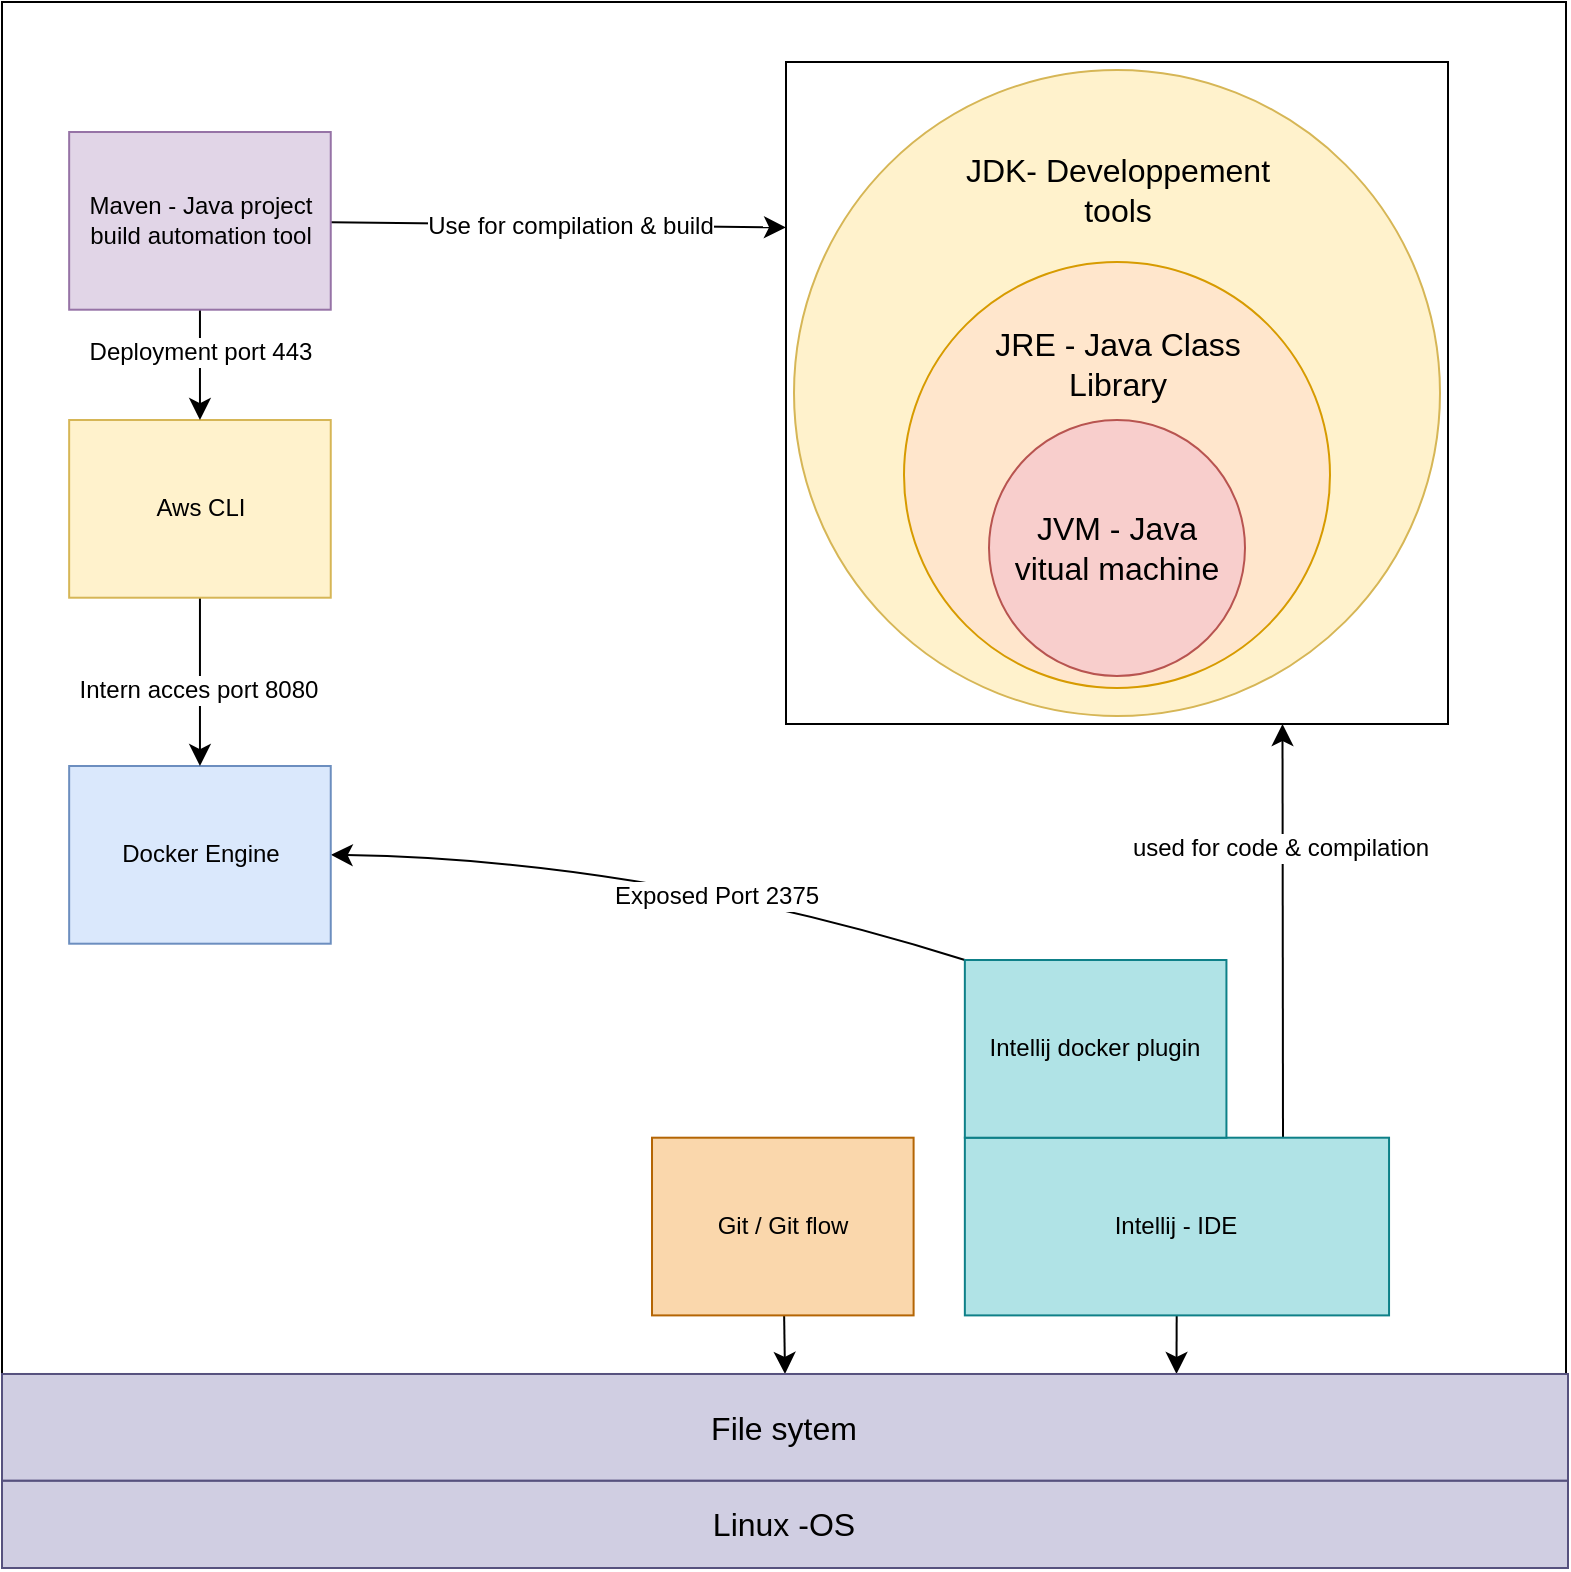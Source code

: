<mxfile version="24.2.0" type="device">
  <diagram name="Page-1" id="JgHoNLqCAdngFuja939s">
    <mxGraphModel dx="1993" dy="1284" grid="0" gridSize="10" guides="1" tooltips="1" connect="1" arrows="1" fold="1" page="0" pageScale="1" pageWidth="1169" pageHeight="827" math="0" shadow="0">
      <root>
        <mxCell id="0" />
        <mxCell id="1" parent="0" />
        <mxCell id="ue5-9cwrh0cjAcBvodIm-1" value="" style="whiteSpace=wrap;html=1;aspect=fixed;" vertex="1" parent="1">
          <mxGeometry x="-224" y="-104" width="782" height="782" as="geometry" />
        </mxCell>
        <mxCell id="ue5-9cwrh0cjAcBvodIm-9" style="edgeStyle=none;curved=1;rounded=0;orthogonalLoop=1;jettySize=auto;html=1;entryX=0.75;entryY=0;entryDx=0;entryDy=0;fontSize=12;startSize=8;endSize=8;" edge="1" parent="1" source="ue5-9cwrh0cjAcBvodIm-3" target="ue5-9cwrh0cjAcBvodIm-6">
          <mxGeometry relative="1" as="geometry" />
        </mxCell>
        <mxCell id="ue5-9cwrh0cjAcBvodIm-35" style="edgeStyle=none;curved=1;rounded=0;orthogonalLoop=1;jettySize=auto;html=1;exitX=0.75;exitY=0;exitDx=0;exitDy=0;entryX=0.75;entryY=1;entryDx=0;entryDy=0;fontSize=12;startSize=8;endSize=8;" edge="1" parent="1" source="ue5-9cwrh0cjAcBvodIm-3" target="ue5-9cwrh0cjAcBvodIm-17">
          <mxGeometry relative="1" as="geometry" />
        </mxCell>
        <mxCell id="ue5-9cwrh0cjAcBvodIm-40" value="used for code &amp;amp; compilation" style="edgeLabel;html=1;align=center;verticalAlign=middle;resizable=0;points=[];fontSize=12;" vertex="1" connectable="0" parent="ue5-9cwrh0cjAcBvodIm-35">
          <mxGeometry x="0.408" y="2" relative="1" as="geometry">
            <mxPoint as="offset" />
          </mxGeometry>
        </mxCell>
        <mxCell id="ue5-9cwrh0cjAcBvodIm-3" value="Intellij - IDE" style="rounded=0;whiteSpace=wrap;html=1;fillColor=#b0e3e6;strokeColor=#0e8088;" vertex="1" parent="1">
          <mxGeometry x="257.426" y="463.852" width="212.099" height="88.849" as="geometry" />
        </mxCell>
        <mxCell id="ue5-9cwrh0cjAcBvodIm-30" style="edgeStyle=none;curved=1;rounded=0;orthogonalLoop=1;jettySize=auto;html=1;exitX=0;exitY=0;exitDx=0;exitDy=0;entryX=1;entryY=0.5;entryDx=0;entryDy=0;fontSize=12;startSize=8;endSize=8;" edge="1" parent="1" source="ue5-9cwrh0cjAcBvodIm-10" target="ue5-9cwrh0cjAcBvodIm-11">
          <mxGeometry relative="1" as="geometry">
            <Array as="points">
              <mxPoint x="98" y="325" />
            </Array>
          </mxGeometry>
        </mxCell>
        <mxCell id="ue5-9cwrh0cjAcBvodIm-31" value="Exposed Port&amp;nbsp;2375" style="edgeLabel;html=1;align=center;verticalAlign=middle;resizable=0;points=[];fontSize=12;" vertex="1" connectable="0" parent="ue5-9cwrh0cjAcBvodIm-30">
          <mxGeometry x="-0.208" y="6" relative="1" as="geometry">
            <mxPoint as="offset" />
          </mxGeometry>
        </mxCell>
        <mxCell id="ue5-9cwrh0cjAcBvodIm-10" value="Intellij docker plugin" style="rounded=0;whiteSpace=wrap;html=1;fillColor=#b0e3e6;strokeColor=#0e8088;" vertex="1" parent="1">
          <mxGeometry x="257.426" y="375.003" width="130.795" height="88.849" as="geometry" />
        </mxCell>
        <mxCell id="ue5-9cwrh0cjAcBvodIm-11" value="Docker Engine" style="rounded=0;whiteSpace=wrap;html=1;fillColor=#dae8fc;strokeColor=#6c8ebf;" vertex="1" parent="1">
          <mxGeometry x="-190.418" y="278.002" width="130.795" height="88.849" as="geometry" />
        </mxCell>
        <mxCell id="ue5-9cwrh0cjAcBvodIm-38" style="edgeStyle=none;curved=1;rounded=0;orthogonalLoop=1;jettySize=auto;html=1;entryX=0.5;entryY=0;entryDx=0;entryDy=0;fontSize=12;startSize=8;endSize=8;" edge="1" parent="1" source="ue5-9cwrh0cjAcBvodIm-12" target="ue5-9cwrh0cjAcBvodIm-11">
          <mxGeometry relative="1" as="geometry" />
        </mxCell>
        <mxCell id="ue5-9cwrh0cjAcBvodIm-44" value="Intern acces port 8080" style="edgeLabel;html=1;align=center;verticalAlign=middle;resizable=0;points=[];fontSize=12;" vertex="1" connectable="0" parent="ue5-9cwrh0cjAcBvodIm-38">
          <mxGeometry x="0.099" y="-1" relative="1" as="geometry">
            <mxPoint as="offset" />
          </mxGeometry>
        </mxCell>
        <mxCell id="ue5-9cwrh0cjAcBvodIm-12" value="Aws CLI" style="rounded=0;whiteSpace=wrap;html=1;fillColor=#fff2cc;strokeColor=#d6b656;" vertex="1" parent="1">
          <mxGeometry x="-190.418" y="105.003" width="130.795" height="88.849" as="geometry" />
        </mxCell>
        <mxCell id="ue5-9cwrh0cjAcBvodIm-36" style="edgeStyle=none;curved=1;rounded=0;orthogonalLoop=1;jettySize=auto;html=1;entryX=0;entryY=0.25;entryDx=0;entryDy=0;fontSize=12;startSize=8;endSize=8;" edge="1" parent="1" source="ue5-9cwrh0cjAcBvodIm-13" target="ue5-9cwrh0cjAcBvodIm-17">
          <mxGeometry relative="1" as="geometry" />
        </mxCell>
        <mxCell id="ue5-9cwrh0cjAcBvodIm-39" value="Use for compilation &amp;amp; build" style="edgeLabel;html=1;align=center;verticalAlign=middle;resizable=0;points=[];fontSize=12;" vertex="1" connectable="0" parent="ue5-9cwrh0cjAcBvodIm-36">
          <mxGeometry x="0.049" relative="1" as="geometry">
            <mxPoint as="offset" />
          </mxGeometry>
        </mxCell>
        <mxCell id="ue5-9cwrh0cjAcBvodIm-37" style="edgeStyle=none;curved=1;rounded=0;orthogonalLoop=1;jettySize=auto;html=1;entryX=0.5;entryY=0;entryDx=0;entryDy=0;fontSize=12;startSize=8;endSize=8;" edge="1" parent="1" source="ue5-9cwrh0cjAcBvodIm-13" target="ue5-9cwrh0cjAcBvodIm-12">
          <mxGeometry relative="1" as="geometry" />
        </mxCell>
        <mxCell id="ue5-9cwrh0cjAcBvodIm-42" value="Deployment port 443" style="edgeLabel;html=1;align=center;verticalAlign=middle;resizable=0;points=[];fontSize=12;" vertex="1" connectable="0" parent="ue5-9cwrh0cjAcBvodIm-37">
          <mxGeometry x="0.097" relative="1" as="geometry">
            <mxPoint y="-10" as="offset" />
          </mxGeometry>
        </mxCell>
        <mxCell id="ue5-9cwrh0cjAcBvodIm-13" value="Maven -&amp;nbsp;Java project build automation tool" style="rounded=0;whiteSpace=wrap;html=1;fillColor=#e1d5e7;strokeColor=#9673a6;" vertex="1" parent="1">
          <mxGeometry x="-190.418" y="-38.997" width="130.795" height="88.849" as="geometry" />
        </mxCell>
        <mxCell id="ue5-9cwrh0cjAcBvodIm-16" style="edgeStyle=none;curved=1;rounded=0;orthogonalLoop=1;jettySize=auto;html=1;entryX=0.5;entryY=0;entryDx=0;entryDy=0;fontSize=12;startSize=8;endSize=8;" edge="1" parent="1" source="ue5-9cwrh0cjAcBvodIm-14" target="ue5-9cwrh0cjAcBvodIm-6">
          <mxGeometry relative="1" as="geometry" />
        </mxCell>
        <mxCell id="ue5-9cwrh0cjAcBvodIm-14" value="Git / Git flow" style="rounded=0;whiteSpace=wrap;html=1;fillColor=#fad7ac;strokeColor=#b46504;" vertex="1" parent="1">
          <mxGeometry x="101.003" y="463.852" width="130.795" height="88.849" as="geometry" />
        </mxCell>
        <mxCell id="ue5-9cwrh0cjAcBvodIm-26" value="" style="group;fillColor=#d0cee2;strokeColor=#56517e;" vertex="1" connectable="0" parent="1">
          <mxGeometry x="-224" y="630.86" width="783" height="48.143" as="geometry" />
        </mxCell>
        <mxCell id="ue5-9cwrh0cjAcBvodIm-5" value="" style="rounded=0;whiteSpace=wrap;html=1;fillColor=#d0cee2;strokeColor=#56517e;" vertex="1" parent="ue5-9cwrh0cjAcBvodIm-26">
          <mxGeometry width="783" height="48.14" as="geometry" />
        </mxCell>
        <mxCell id="ue5-9cwrh0cjAcBvodIm-2" value="Linux -OS" style="text;html=1;align=center;verticalAlign=middle;whiteSpace=wrap;rounded=0;fontSize=16;" vertex="1" parent="ue5-9cwrh0cjAcBvodIm-26">
          <mxGeometry x="293.788" y="3.719" width="194.424" height="44.424" as="geometry" />
        </mxCell>
        <mxCell id="ue5-9cwrh0cjAcBvodIm-7" style="edgeStyle=none;curved=1;rounded=0;orthogonalLoop=1;jettySize=auto;html=1;exitX=0.5;exitY=0;exitDx=0;exitDy=0;fontSize=12;startSize=8;endSize=8;" edge="1" parent="ue5-9cwrh0cjAcBvodIm-26" source="ue5-9cwrh0cjAcBvodIm-2" target="ue5-9cwrh0cjAcBvodIm-2">
          <mxGeometry relative="1" as="geometry" />
        </mxCell>
        <mxCell id="ue5-9cwrh0cjAcBvodIm-27" value="" style="group;fillColor=#d0cee2;strokeColor=#56517e;" vertex="1" connectable="0" parent="1">
          <mxGeometry x="-224" y="581.995" width="783" height="53.309" as="geometry" />
        </mxCell>
        <mxCell id="ue5-9cwrh0cjAcBvodIm-6" value="" style="rounded=0;whiteSpace=wrap;html=1;fillColor=#d0cee2;strokeColor=#56517e;" vertex="1" parent="ue5-9cwrh0cjAcBvodIm-27">
          <mxGeometry width="783" height="53.309" as="geometry" />
        </mxCell>
        <mxCell id="ue5-9cwrh0cjAcBvodIm-8" value="File sytem" style="text;html=1;align=center;verticalAlign=middle;whiteSpace=wrap;rounded=0;fontSize=16;" vertex="1" parent="ue5-9cwrh0cjAcBvodIm-27">
          <mxGeometry x="294.288" y="4.442" width="194.424" height="44.424" as="geometry" />
        </mxCell>
        <mxCell id="ue5-9cwrh0cjAcBvodIm-24" value="" style="group;fillColor=#f5f5f5;fontColor=#333333;strokeColor=#666666;" vertex="1" connectable="0" parent="1">
          <mxGeometry x="168" y="-74" width="331" height="331" as="geometry" />
        </mxCell>
        <mxCell id="ue5-9cwrh0cjAcBvodIm-17" value="" style="whiteSpace=wrap;html=1;aspect=fixed;" vertex="1" parent="ue5-9cwrh0cjAcBvodIm-24">
          <mxGeometry width="331" height="331" as="geometry" />
        </mxCell>
        <mxCell id="ue5-9cwrh0cjAcBvodIm-18" value="" style="ellipse;whiteSpace=wrap;html=1;aspect=fixed;fillColor=#fff2cc;strokeColor=#d6b656;" vertex="1" parent="ue5-9cwrh0cjAcBvodIm-24">
          <mxGeometry x="4" y="4" width="323" height="323" as="geometry" />
        </mxCell>
        <mxCell id="ue5-9cwrh0cjAcBvodIm-19" value="" style="ellipse;whiteSpace=wrap;html=1;aspect=fixed;fillColor=#ffe6cc;strokeColor=#d79b00;" vertex="1" parent="ue5-9cwrh0cjAcBvodIm-24">
          <mxGeometry x="59" y="100" width="213" height="213" as="geometry" />
        </mxCell>
        <mxCell id="ue5-9cwrh0cjAcBvodIm-20" value="" style="ellipse;whiteSpace=wrap;html=1;aspect=fixed;fillColor=#f8cecc;strokeColor=#b85450;" vertex="1" parent="ue5-9cwrh0cjAcBvodIm-24">
          <mxGeometry x="101.5" y="179" width="128" height="128" as="geometry" />
        </mxCell>
        <mxCell id="ue5-9cwrh0cjAcBvodIm-21" value="JDK- Developpement tools" style="text;html=1;align=center;verticalAlign=middle;whiteSpace=wrap;rounded=0;fontSize=16;" vertex="1" parent="ue5-9cwrh0cjAcBvodIm-24">
          <mxGeometry x="82.5" y="46" width="166" height="36" as="geometry" />
        </mxCell>
        <mxCell id="ue5-9cwrh0cjAcBvodIm-22" value="JRE - Java Class Library&lt;span style=&quot;color: rgba(0, 0, 0, 0); font-family: monospace; font-size: 0px; text-align: start; text-wrap: nowrap;&quot;&gt;%3CmxGraphModel%3E%3Croot%3E%3CmxCell%20id%3D%220%22%2F%3E%3CmxCell%20id%3D%221%22%20parent%3D%220%22%2F%3E%3CmxCell%20id%3D%222%22%20value%3D%22JDK-%20Developpement%20tools%22%20style%3D%22text%3Bhtml%3D1%3Balign%3Dcenter%3BverticalAlign%3Dmiddle%3BwhiteSpace%3Dwrap%3Brounded%3D0%3BfontSize%3D16%3B%22%20vertex%3D%221%22%20parent%3D%221%22%3E%3CmxGeometry%20x%3D%22552.5%22%20y%3D%2212%22%20width%3D%22166%22%20height%3D%2236%22%20as%3D%22geometry%22%2F%3E%3C%2FmxCell%3E%3C%2Froot%3E%3C%2FmxGraphModel%3E&lt;/span&gt;" style="text;html=1;align=center;verticalAlign=middle;whiteSpace=wrap;rounded=0;fontSize=16;" vertex="1" parent="ue5-9cwrh0cjAcBvodIm-24">
          <mxGeometry x="82.5" y="133" width="166" height="36" as="geometry" />
        </mxCell>
        <mxCell id="ue5-9cwrh0cjAcBvodIm-23" value="JVM - Java vitual machine" style="text;html=1;align=center;verticalAlign=middle;whiteSpace=wrap;rounded=0;fontSize=16;" vertex="1" parent="ue5-9cwrh0cjAcBvodIm-24">
          <mxGeometry x="112" y="225" width="107" height="36" as="geometry" />
        </mxCell>
      </root>
    </mxGraphModel>
  </diagram>
</mxfile>
